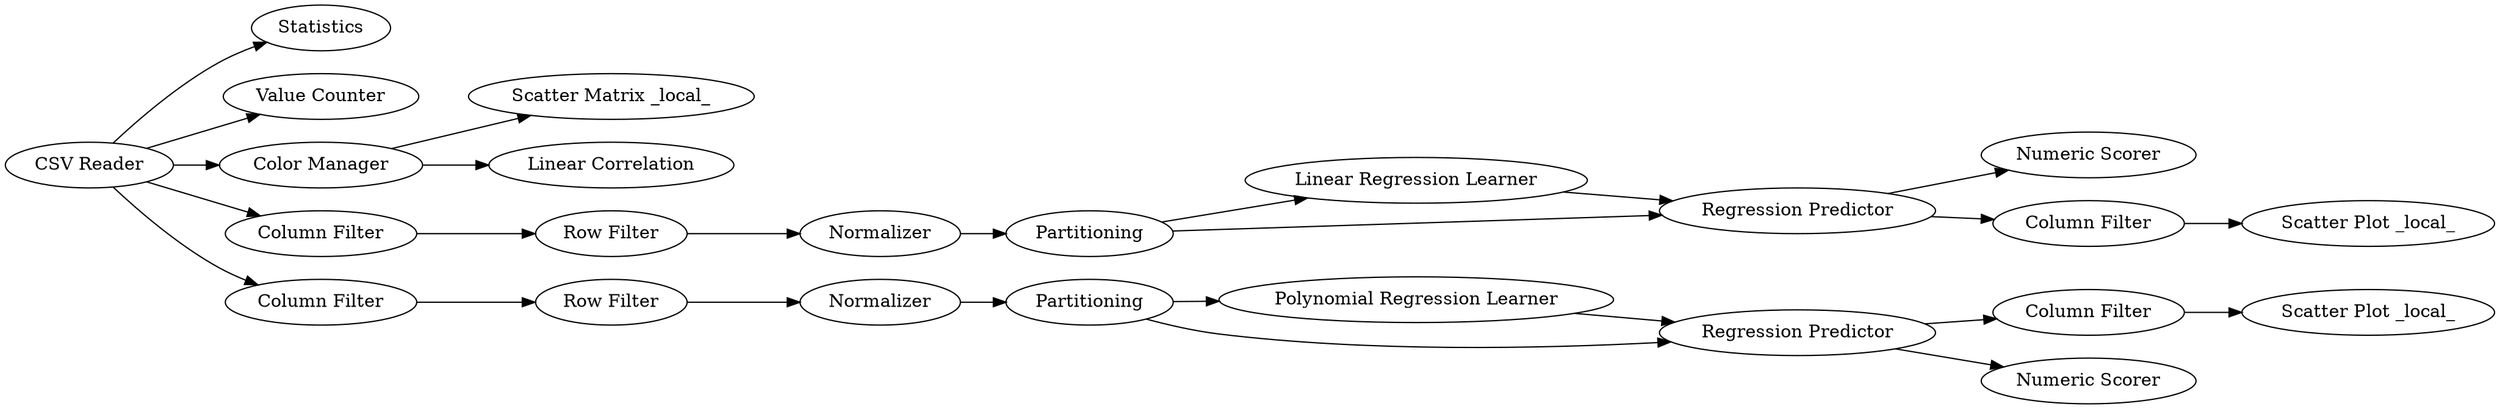 digraph {
	1 [label="CSV Reader"]
	2 [label=Statistics]
	3 [label="Value Counter"]
	4 [label="Scatter Matrix _local_"]
	5 [label="Color Manager"]
	6 [label="Linear Correlation"]
	7 [label=Normalizer]
	8 [label=Partitioning]
	9 [label="Linear Regression Learner"]
	10 [label="Regression Predictor"]
	11 [label="Numeric Scorer"]
	12 [label="Polynomial Regression Learner"]
	13 [label="Scatter Plot _local_"]
	14 [label="Column Filter"]
	22 [label="Column Filter"]
	23 [label="Column Filter"]
	24 [label="Row Filter"]
	25 [label="Row Filter"]
	26 [label=Normalizer]
	27 [label=Partitioning]
	28 [label="Column Filter"]
	29 [label="Numeric Scorer"]
	30 [label="Scatter Plot _local_"]
	31 [label="Regression Predictor"]
	1 -> 3
	1 -> 2
	1 -> 5
	1 -> 23
	1 -> 22
	5 -> 4
	5 -> 6
	7 -> 8
	8 -> 9
	8 -> 10
	9 -> 10
	10 -> 11
	10 -> 14
	12 -> 31
	14 -> 13
	22 -> 24
	23 -> 25
	24 -> 7
	25 -> 26
	26 -> 27
	27 -> 31
	27 -> 12
	28 -> 30
	31 -> 29
	31 -> 28
	rankdir=LR
}
